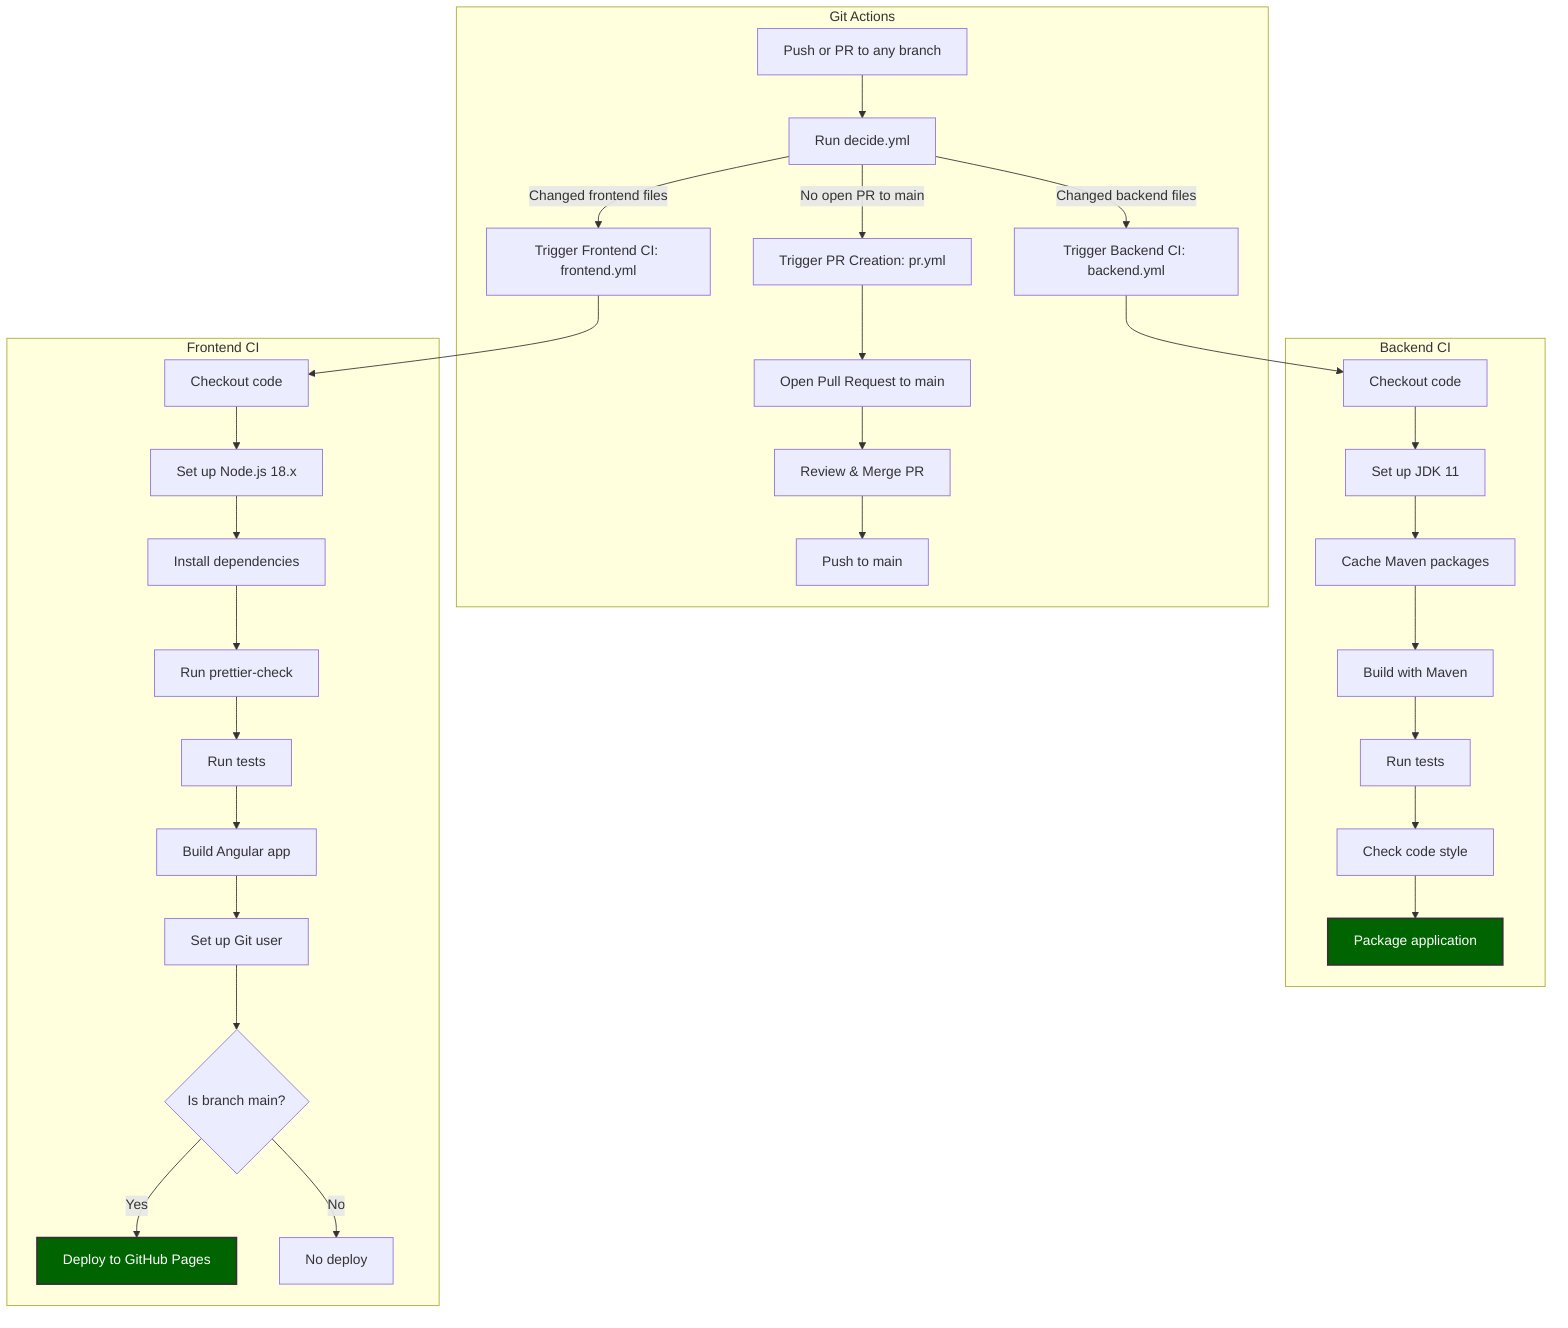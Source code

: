 flowchart TD
    subgraph Git Actions
        A1[Push or PR to any branch] --> B1[Run decide.yml]
        B1 -->|Changed backend files| C1[Trigger Backend CI: backend.yml]
        B1 -->|Changed frontend files| C2[Trigger Frontend CI: frontend.yml]
        B1 -->|No open PR to main| C3[Trigger PR Creation: pr.yml]
        C3 --> D1[Open Pull Request to main]
        D1 --> E1[Review & Merge PR]
        E1 --> F1[Push to main]
    end

    subgraph Backend CI
        C1 --> H1[Checkout code]
        H1 --> I1[Set up JDK 11]
        I1 --> J1[Cache Maven packages]
        J1 --> K1[Build with Maven]
        K1 --> L1[Run tests]
        L1 --> M1[Check code style]
        M1 --> N1[Package application]
    end

    subgraph Frontend CI
        C2 --> H2[Checkout code]
        H2 --> I2[Set up Node.js 18.x]
        I2 --> J2[Install dependencies]
        J2 --> K2[Run prettier-check]
        K2 --> L2[Run tests]
        L2 --> M2[Build Angular app]
        M2 --> N2[Set up Git user]
        N2 --> O2{Is branch main?}
        O2 -- Yes --> P2[Deploy to GitHub Pages]
        O2 -- No --> Q2[No deploy]
    end

    style P2 fill:#006400,stroke:#333,stroke-width:2px,color:#fff
    style N1 fill:#006400,stroke:#333,stroke-width:2px,color:#fff